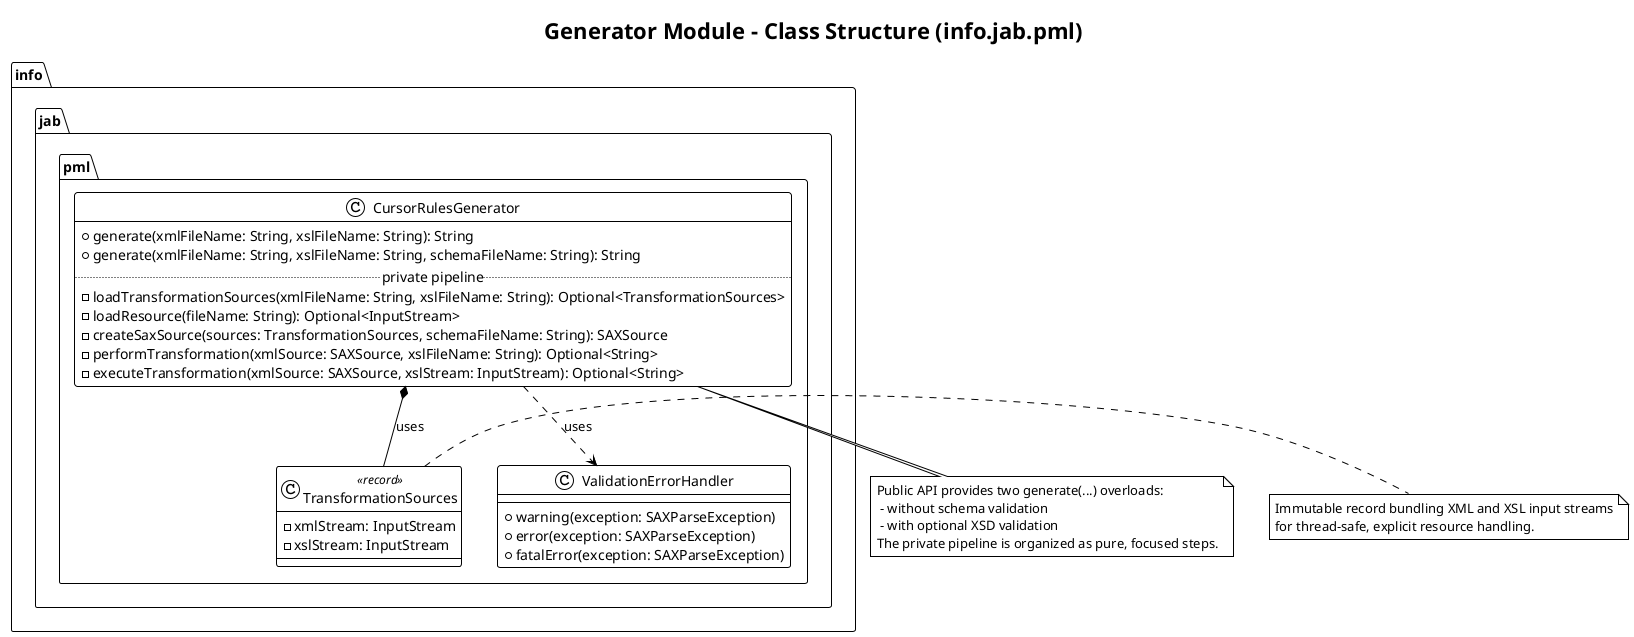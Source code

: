@startuml
!theme plain
title "Generator Module - Class Structure (info.jab.pml)"

package "info.jab.pml" {
  class CursorRulesGenerator {
    + generate(xmlFileName: String, xslFileName: String): String
    + generate(xmlFileName: String, xslFileName: String, schemaFileName: String): String
    ..private pipeline..
    - loadTransformationSources(xmlFileName: String, xslFileName: String): Optional<TransformationSources>
    - loadResource(fileName: String): Optional<InputStream>
    - createSaxSource(sources: TransformationSources, schemaFileName: String): SAXSource
    - performTransformation(xmlSource: SAXSource, xslFileName: String): Optional<String>
    - executeTransformation(xmlSource: SAXSource, xslStream: InputStream): Optional<String>
  }

  class TransformationSources <<record>> {
    - xmlStream: InputStream
    - xslStream: InputStream
  }

  class ValidationErrorHandler {
    + warning(exception: SAXParseException)
    + error(exception: SAXParseException)
    + fatalError(exception: SAXParseException)
  }
}

CursorRulesGenerator *-- TransformationSources : uses
CursorRulesGenerator ..> ValidationErrorHandler : uses

note right of TransformationSources
Immutable record bundling XML and XSL input streams
for thread-safe, explicit resource handling.
end note

note bottom of CursorRulesGenerator
Public API provides two generate(...) overloads:
 - without schema validation
 - with optional XSD validation
The private pipeline is organized as pure, focused steps.
end note

@enduml


